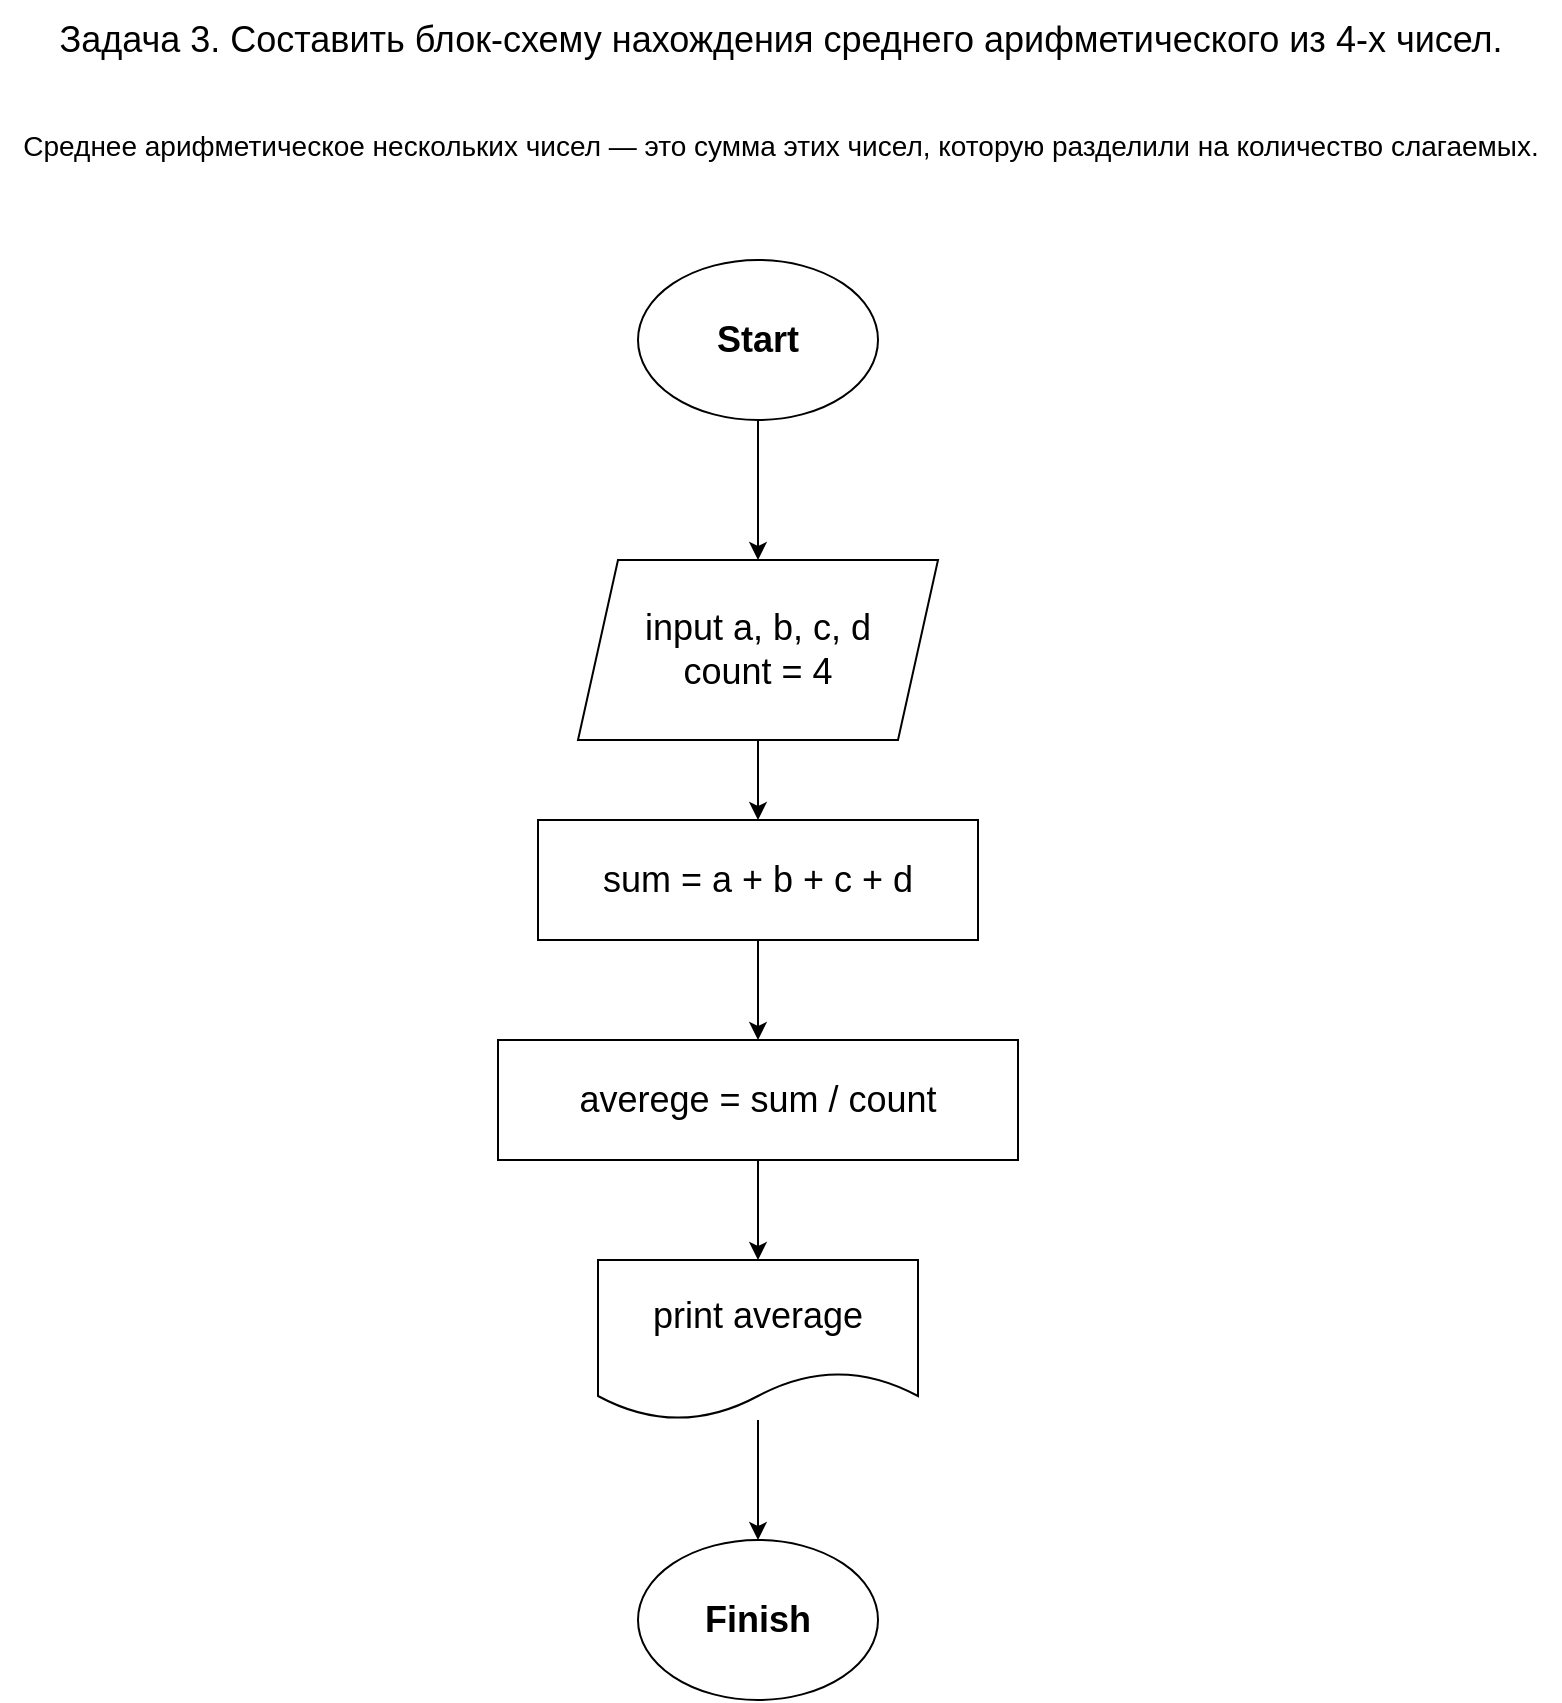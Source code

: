 <mxfile version="20.5.3" type="device"><diagram id="296cZs1i4UFr7h0q_ax2" name="Страница 1"><mxGraphModel dx="595" dy="3243" grid="1" gridSize="10" guides="1" tooltips="1" connect="1" arrows="1" fold="1" page="1" pageScale="1" pageWidth="827" pageHeight="1169" math="0" shadow="0"><root><mxCell id="0"/><mxCell id="1" parent="0"/><mxCell id="lA_zNPmyUzb5ur6s-X7t-1" value="&lt;font style=&quot;font-size: 14px;&quot;&gt;Среднее арифметическое нескольких чисел — это сумма этих чисел, которую разделили на количество слагаемых.&lt;/font&gt;" style="text;html=1;align=center;verticalAlign=middle;resizable=0;points=[];autosize=1;strokeColor=none;fillColor=none;fontSize=24;" parent="1" vertex="1"><mxGeometry x="851" y="-2270" width="780" height="40" as="geometry"/></mxCell><mxCell id="lA_zNPmyUzb5ur6s-X7t-2" value="&lt;span class=&quot;fontstyle0&quot;&gt;&lt;font style=&quot;font-size: 18px;&quot;&gt;Задача 3. Составить блок-схему нахождения среднего арифметического из 4-х чисел.&lt;/font&gt;&lt;/span&gt;" style="text;html=1;align=center;verticalAlign=middle;resizable=0;points=[];autosize=1;strokeColor=none;fillColor=none;fontSize=14;" parent="1" vertex="1"><mxGeometry x="866" y="-2320" width="750" height="40" as="geometry"/></mxCell><mxCell id="lA_zNPmyUzb5ur6s-X7t-10" style="edgeStyle=orthogonalEdgeStyle;rounded=0;orthogonalLoop=1;jettySize=auto;html=1;entryX=0.5;entryY=0;entryDx=0;entryDy=0;fontSize=18;" parent="1" source="lA_zNPmyUzb5ur6s-X7t-3" target="lA_zNPmyUzb5ur6s-X7t-9" edge="1"><mxGeometry relative="1" as="geometry"/></mxCell><mxCell id="lA_zNPmyUzb5ur6s-X7t-3" value="&lt;b&gt;Start&lt;/b&gt;" style="ellipse;whiteSpace=wrap;html=1;fontSize=18;" parent="1" vertex="1"><mxGeometry x="1170" y="-2190" width="120" height="80" as="geometry"/></mxCell><mxCell id="lA_zNPmyUzb5ur6s-X7t-5" value="&lt;b&gt;Finish&lt;/b&gt;" style="ellipse;whiteSpace=wrap;html=1;fontSize=18;" parent="1" vertex="1"><mxGeometry x="1170" y="-1550" width="120" height="80" as="geometry"/></mxCell><mxCell id="lA_zNPmyUzb5ur6s-X7t-12" style="edgeStyle=orthogonalEdgeStyle;rounded=0;orthogonalLoop=1;jettySize=auto;html=1;entryX=0.5;entryY=0;entryDx=0;entryDy=0;fontSize=18;" parent="1" source="lA_zNPmyUzb5ur6s-X7t-9" target="lA_zNPmyUzb5ur6s-X7t-11" edge="1"><mxGeometry relative="1" as="geometry"/></mxCell><mxCell id="lA_zNPmyUzb5ur6s-X7t-9" value="input a, b, c, d&lt;br&gt;count = 4" style="shape=parallelogram;perimeter=parallelogramPerimeter;whiteSpace=wrap;html=1;fixedSize=1;fontSize=18;" parent="1" vertex="1"><mxGeometry x="1140" y="-2040" width="180" height="90" as="geometry"/></mxCell><mxCell id="lA_zNPmyUzb5ur6s-X7t-14" style="edgeStyle=orthogonalEdgeStyle;rounded=0;orthogonalLoop=1;jettySize=auto;html=1;entryX=0.5;entryY=0;entryDx=0;entryDy=0;fontSize=18;" parent="1" source="lA_zNPmyUzb5ur6s-X7t-11" target="lA_zNPmyUzb5ur6s-X7t-13" edge="1"><mxGeometry relative="1" as="geometry"/></mxCell><mxCell id="lA_zNPmyUzb5ur6s-X7t-11" value="sum = a + b + c + d" style="whiteSpace=wrap;html=1;fontSize=18;" parent="1" vertex="1"><mxGeometry x="1120" y="-1910" width="220" height="60" as="geometry"/></mxCell><mxCell id="lA_zNPmyUzb5ur6s-X7t-16" style="edgeStyle=orthogonalEdgeStyle;rounded=0;orthogonalLoop=1;jettySize=auto;html=1;entryX=0.5;entryY=0;entryDx=0;entryDy=0;fontSize=18;" parent="1" source="lA_zNPmyUzb5ur6s-X7t-13" target="lA_zNPmyUzb5ur6s-X7t-15" edge="1"><mxGeometry relative="1" as="geometry"/></mxCell><mxCell id="lA_zNPmyUzb5ur6s-X7t-13" value="averege = sum / count" style="whiteSpace=wrap;html=1;fontSize=18;" parent="1" vertex="1"><mxGeometry x="1100" y="-1800" width="260" height="60" as="geometry"/></mxCell><mxCell id="lA_zNPmyUzb5ur6s-X7t-18" style="edgeStyle=orthogonalEdgeStyle;rounded=0;orthogonalLoop=1;jettySize=auto;html=1;entryX=0.5;entryY=0;entryDx=0;entryDy=0;fontSize=18;" parent="1" source="lA_zNPmyUzb5ur6s-X7t-15" target="lA_zNPmyUzb5ur6s-X7t-5" edge="1"><mxGeometry relative="1" as="geometry"/></mxCell><mxCell id="lA_zNPmyUzb5ur6s-X7t-15" value="print average" style="shape=document;whiteSpace=wrap;html=1;boundedLbl=1;fontSize=18;" parent="1" vertex="1"><mxGeometry x="1150" y="-1690" width="160" height="80" as="geometry"/></mxCell></root></mxGraphModel></diagram></mxfile>